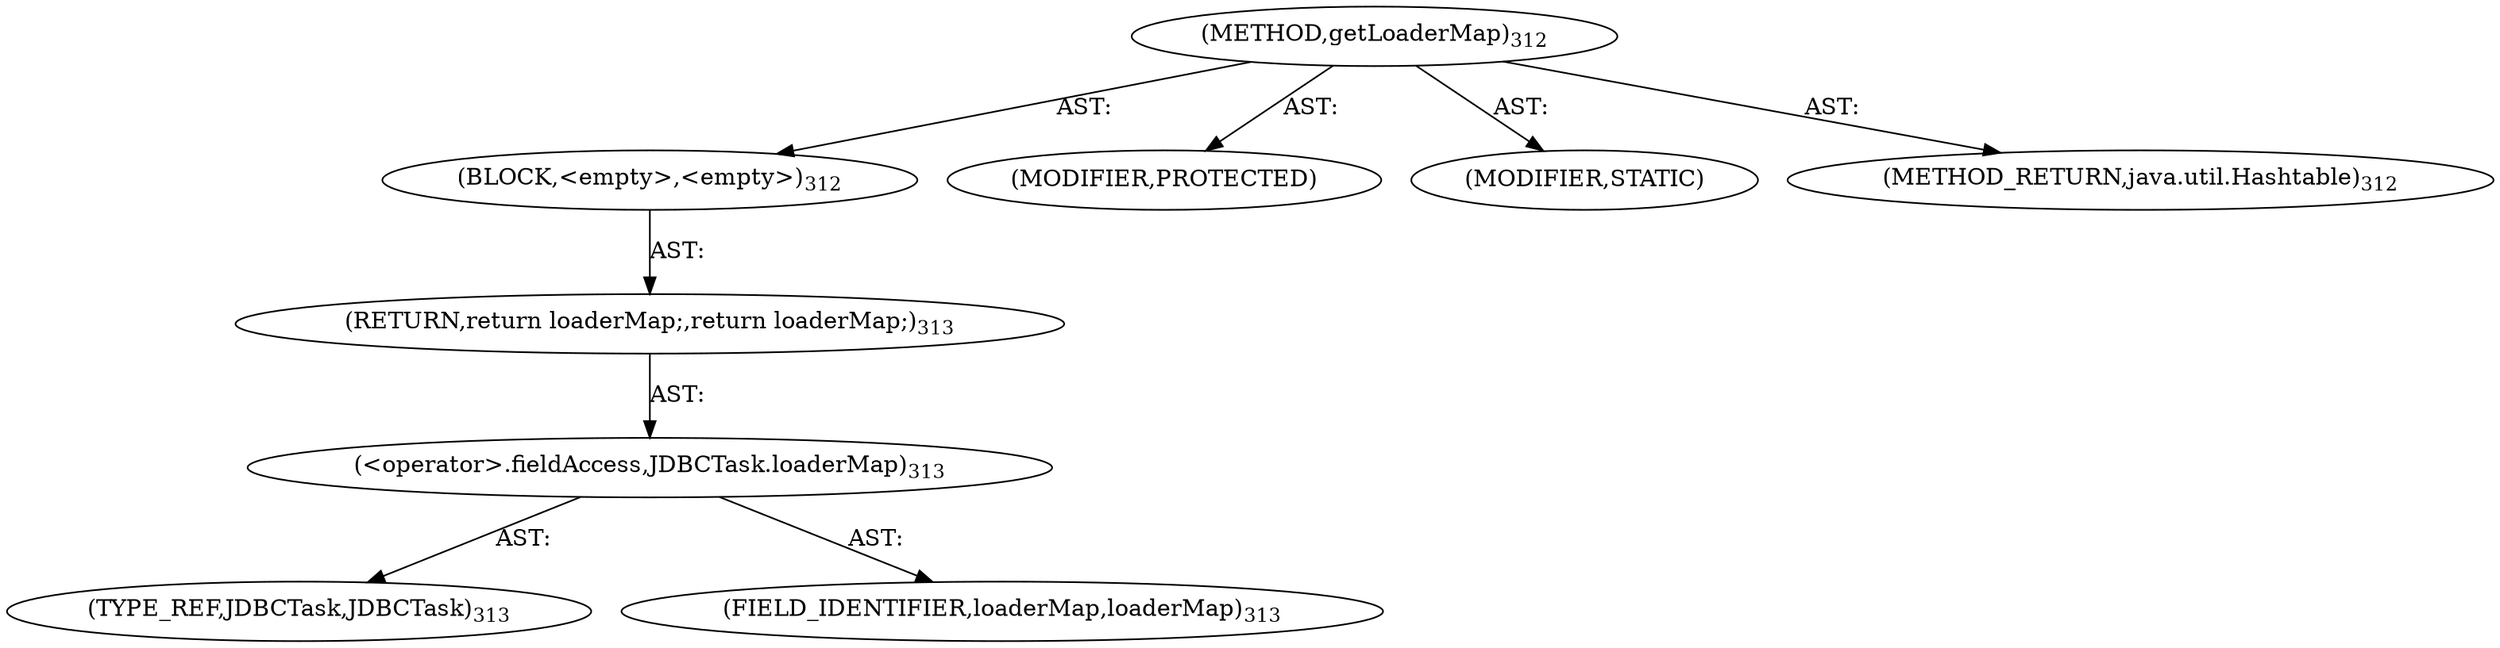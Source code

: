digraph "getLoaderMap" {  
"111669149707" [label = <(METHOD,getLoaderMap)<SUB>312</SUB>> ]
"25769803795" [label = <(BLOCK,&lt;empty&gt;,&lt;empty&gt;)<SUB>312</SUB>> ]
"146028888070" [label = <(RETURN,return loaderMap;,return loaderMap;)<SUB>313</SUB>> ]
"30064771149" [label = <(&lt;operator&gt;.fieldAccess,JDBCTask.loaderMap)<SUB>313</SUB>> ]
"180388626432" [label = <(TYPE_REF,JDBCTask,JDBCTask)<SUB>313</SUB>> ]
"55834574874" [label = <(FIELD_IDENTIFIER,loaderMap,loaderMap)<SUB>313</SUB>> ]
"133143986210" [label = <(MODIFIER,PROTECTED)> ]
"133143986211" [label = <(MODIFIER,STATIC)> ]
"128849018891" [label = <(METHOD_RETURN,java.util.Hashtable)<SUB>312</SUB>> ]
  "111669149707" -> "25769803795"  [ label = "AST: "] 
  "111669149707" -> "133143986210"  [ label = "AST: "] 
  "111669149707" -> "133143986211"  [ label = "AST: "] 
  "111669149707" -> "128849018891"  [ label = "AST: "] 
  "25769803795" -> "146028888070"  [ label = "AST: "] 
  "146028888070" -> "30064771149"  [ label = "AST: "] 
  "30064771149" -> "180388626432"  [ label = "AST: "] 
  "30064771149" -> "55834574874"  [ label = "AST: "] 
}

